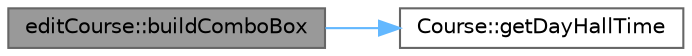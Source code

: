 digraph "editCourse::buildComboBox"
{
 // LATEX_PDF_SIZE
  bgcolor="transparent";
  edge [fontname=Helvetica,fontsize=10,labelfontname=Helvetica,labelfontsize=10];
  node [fontname=Helvetica,fontsize=10,shape=box,height=0.2,width=0.4];
  rankdir="LR";
  Node1 [label="editCourse::buildComboBox",height=0.2,width=0.4,color="gray40", fillcolor="grey60", style="filled", fontcolor="black",tooltip="buildComboBox with avilable days, halls and times"];
  Node1 -> Node2 [color="steelblue1",style="solid"];
  Node2 [label="Course::getDayHallTime",height=0.2,width=0.4,color="grey40", fillcolor="white", style="filled",URL="$class_course.html#a3c2de244fbf59f18704854b0094cf76f",tooltip="Course::getDayHallTime -> function to get the hall, day, and time of the course."];
}
